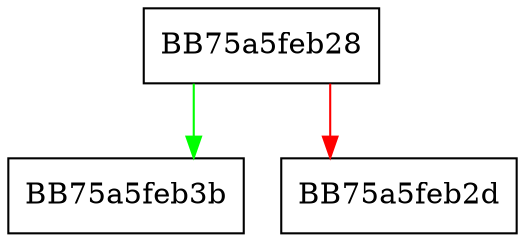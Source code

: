 digraph size {
  node [shape="box"];
  graph [splines=ortho];
  BB75a5feb28 -> BB75a5feb3b [color="green"];
  BB75a5feb28 -> BB75a5feb2d [color="red"];
}